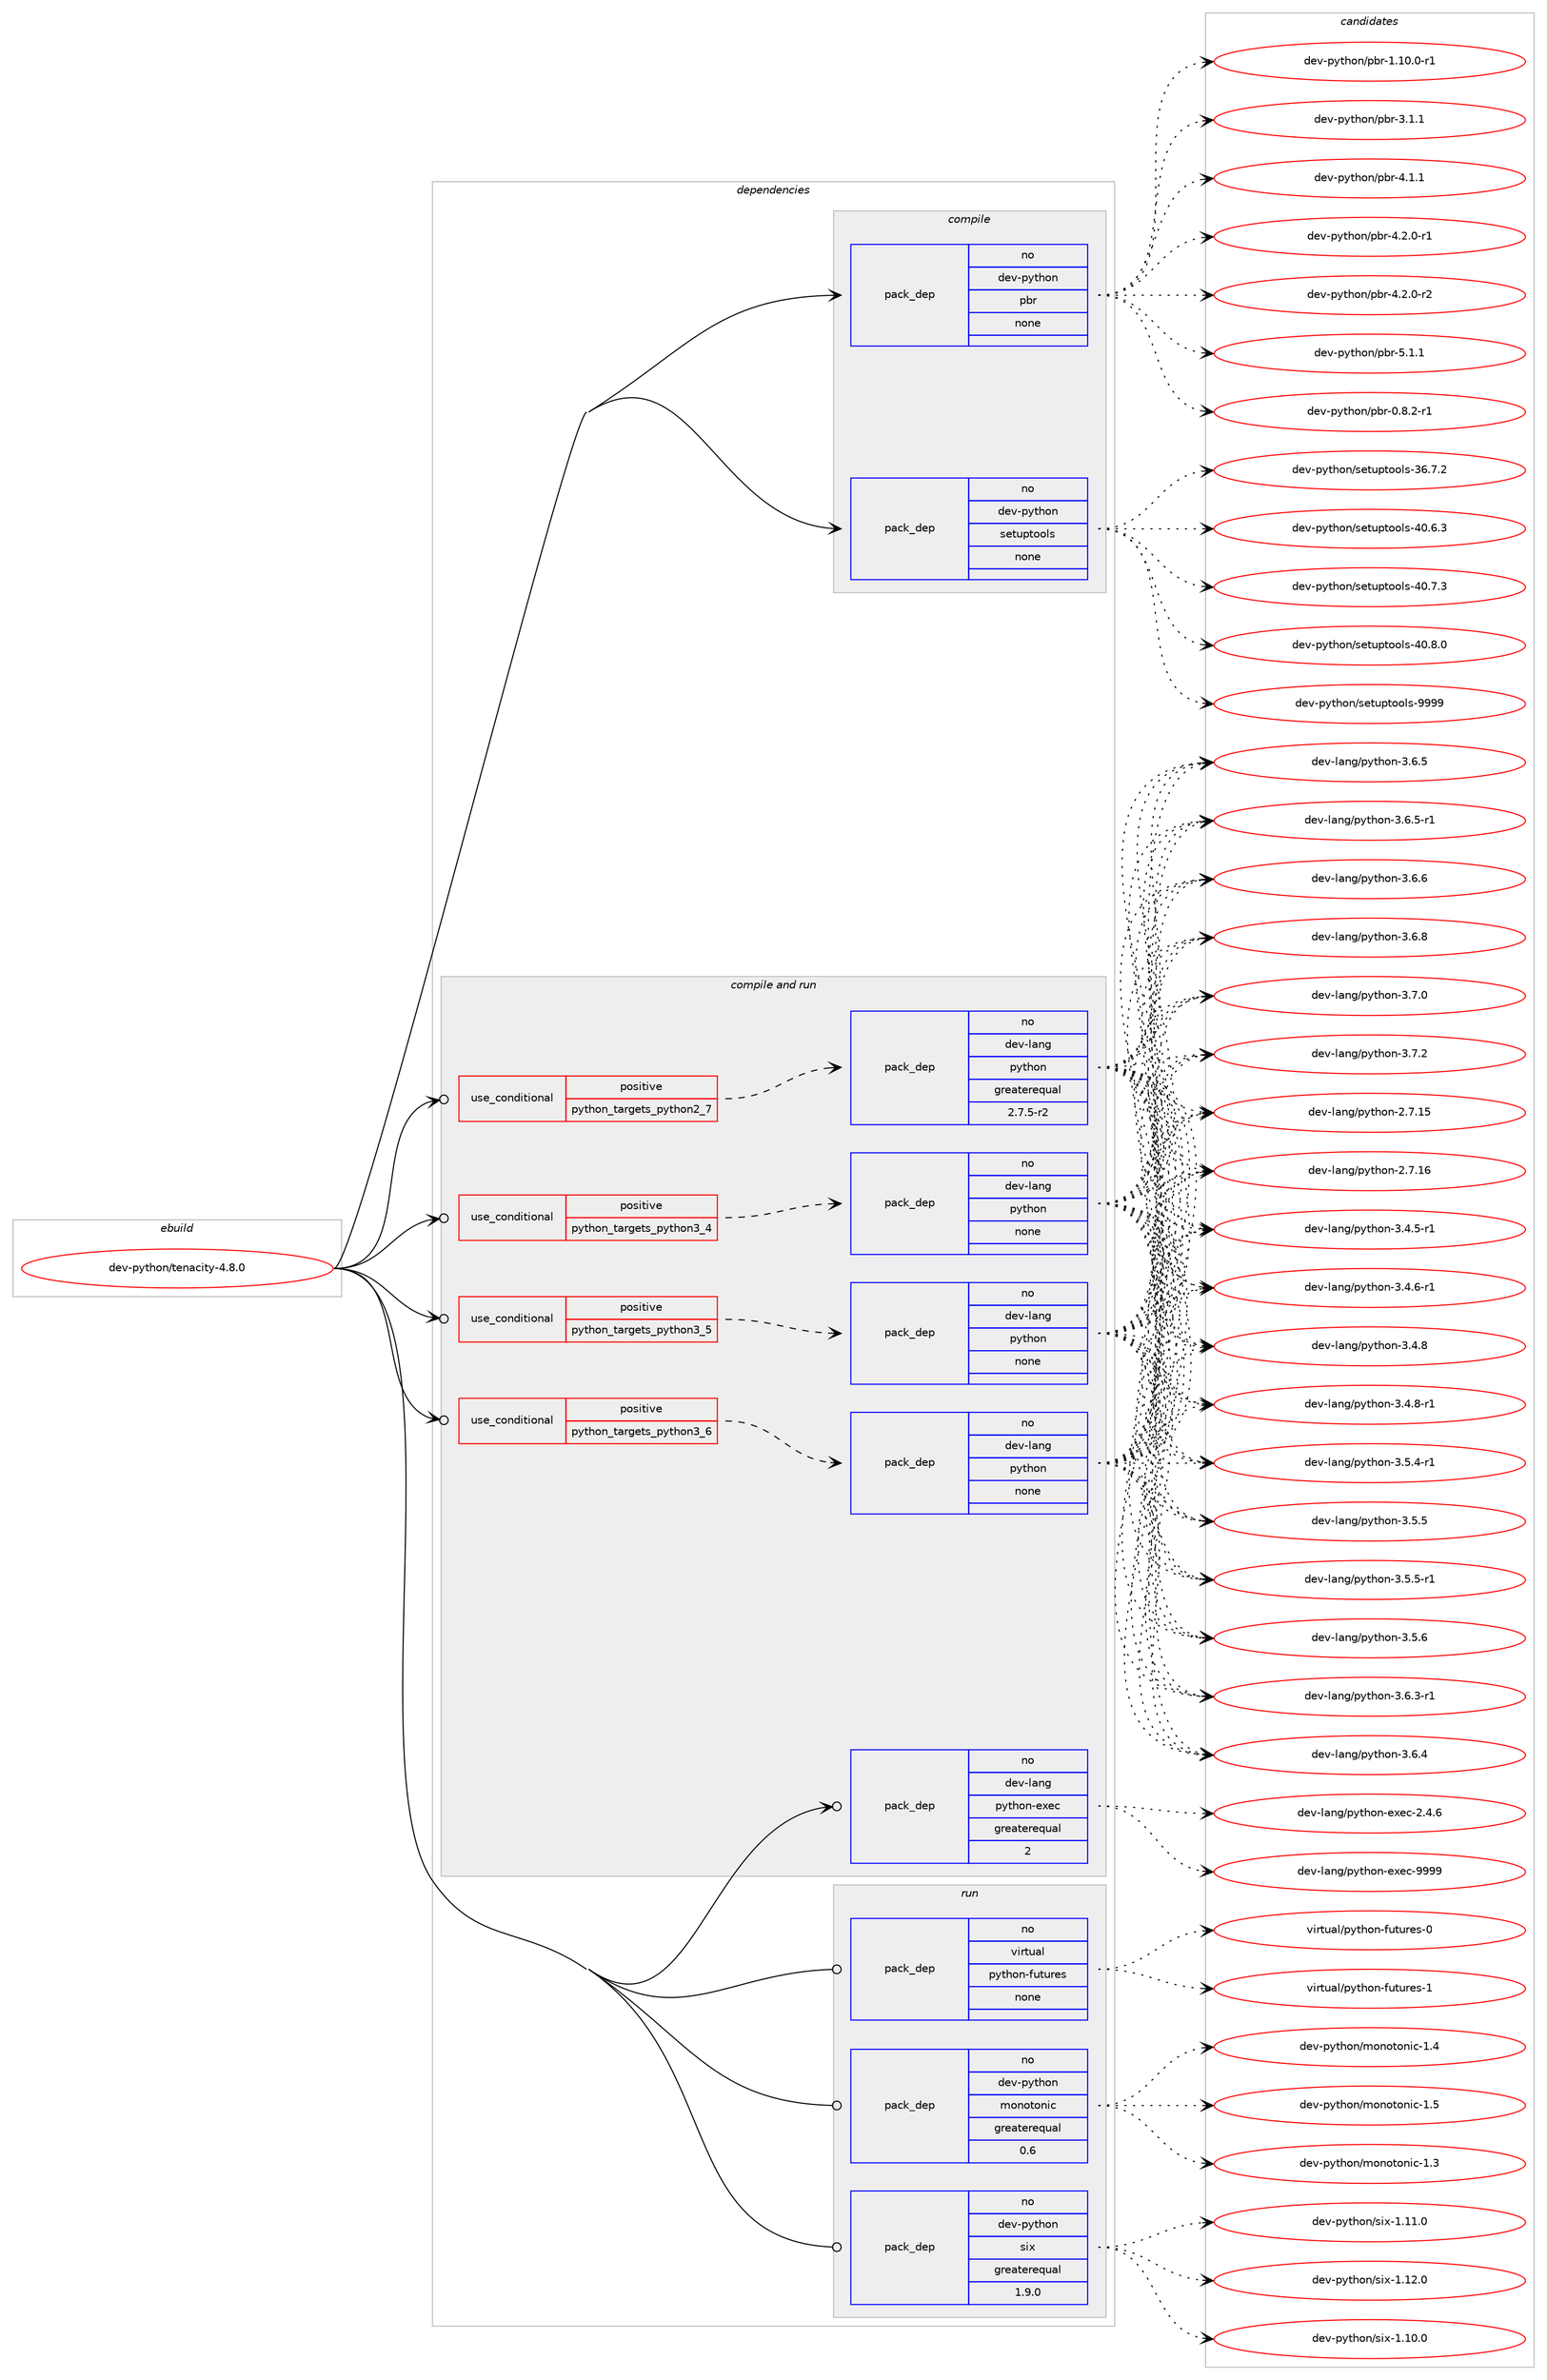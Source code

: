 digraph prolog {

# *************
# Graph options
# *************

newrank=true;
concentrate=true;
compound=true;
graph [rankdir=LR,fontname=Helvetica,fontsize=10,ranksep=1.5];#, ranksep=2.5, nodesep=0.2];
edge  [arrowhead=vee];
node  [fontname=Helvetica,fontsize=10];

# **********
# The ebuild
# **********

subgraph cluster_leftcol {
color=gray;
rank=same;
label=<<i>ebuild</i>>;
id [label="dev-python/tenacity-4.8.0", color=red, width=4, href="../dev-python/tenacity-4.8.0.svg"];
}

# ****************
# The dependencies
# ****************

subgraph cluster_midcol {
color=gray;
label=<<i>dependencies</i>>;
subgraph cluster_compile {
fillcolor="#eeeeee";
style=filled;
label=<<i>compile</i>>;
subgraph pack1035296 {
dependency1444301 [label=<<TABLE BORDER="0" CELLBORDER="1" CELLSPACING="0" CELLPADDING="4" WIDTH="220"><TR><TD ROWSPAN="6" CELLPADDING="30">pack_dep</TD></TR><TR><TD WIDTH="110">no</TD></TR><TR><TD>dev-python</TD></TR><TR><TD>pbr</TD></TR><TR><TD>none</TD></TR><TR><TD></TD></TR></TABLE>>, shape=none, color=blue];
}
id:e -> dependency1444301:w [weight=20,style="solid",arrowhead="vee"];
subgraph pack1035297 {
dependency1444302 [label=<<TABLE BORDER="0" CELLBORDER="1" CELLSPACING="0" CELLPADDING="4" WIDTH="220"><TR><TD ROWSPAN="6" CELLPADDING="30">pack_dep</TD></TR><TR><TD WIDTH="110">no</TD></TR><TR><TD>dev-python</TD></TR><TR><TD>setuptools</TD></TR><TR><TD>none</TD></TR><TR><TD></TD></TR></TABLE>>, shape=none, color=blue];
}
id:e -> dependency1444302:w [weight=20,style="solid",arrowhead="vee"];
}
subgraph cluster_compileandrun {
fillcolor="#eeeeee";
style=filled;
label=<<i>compile and run</i>>;
subgraph cond385642 {
dependency1444303 [label=<<TABLE BORDER="0" CELLBORDER="1" CELLSPACING="0" CELLPADDING="4"><TR><TD ROWSPAN="3" CELLPADDING="10">use_conditional</TD></TR><TR><TD>positive</TD></TR><TR><TD>python_targets_python2_7</TD></TR></TABLE>>, shape=none, color=red];
subgraph pack1035298 {
dependency1444304 [label=<<TABLE BORDER="0" CELLBORDER="1" CELLSPACING="0" CELLPADDING="4" WIDTH="220"><TR><TD ROWSPAN="6" CELLPADDING="30">pack_dep</TD></TR><TR><TD WIDTH="110">no</TD></TR><TR><TD>dev-lang</TD></TR><TR><TD>python</TD></TR><TR><TD>greaterequal</TD></TR><TR><TD>2.7.5-r2</TD></TR></TABLE>>, shape=none, color=blue];
}
dependency1444303:e -> dependency1444304:w [weight=20,style="dashed",arrowhead="vee"];
}
id:e -> dependency1444303:w [weight=20,style="solid",arrowhead="odotvee"];
subgraph cond385643 {
dependency1444305 [label=<<TABLE BORDER="0" CELLBORDER="1" CELLSPACING="0" CELLPADDING="4"><TR><TD ROWSPAN="3" CELLPADDING="10">use_conditional</TD></TR><TR><TD>positive</TD></TR><TR><TD>python_targets_python3_4</TD></TR></TABLE>>, shape=none, color=red];
subgraph pack1035299 {
dependency1444306 [label=<<TABLE BORDER="0" CELLBORDER="1" CELLSPACING="0" CELLPADDING="4" WIDTH="220"><TR><TD ROWSPAN="6" CELLPADDING="30">pack_dep</TD></TR><TR><TD WIDTH="110">no</TD></TR><TR><TD>dev-lang</TD></TR><TR><TD>python</TD></TR><TR><TD>none</TD></TR><TR><TD></TD></TR></TABLE>>, shape=none, color=blue];
}
dependency1444305:e -> dependency1444306:w [weight=20,style="dashed",arrowhead="vee"];
}
id:e -> dependency1444305:w [weight=20,style="solid",arrowhead="odotvee"];
subgraph cond385644 {
dependency1444307 [label=<<TABLE BORDER="0" CELLBORDER="1" CELLSPACING="0" CELLPADDING="4"><TR><TD ROWSPAN="3" CELLPADDING="10">use_conditional</TD></TR><TR><TD>positive</TD></TR><TR><TD>python_targets_python3_5</TD></TR></TABLE>>, shape=none, color=red];
subgraph pack1035300 {
dependency1444308 [label=<<TABLE BORDER="0" CELLBORDER="1" CELLSPACING="0" CELLPADDING="4" WIDTH="220"><TR><TD ROWSPAN="6" CELLPADDING="30">pack_dep</TD></TR><TR><TD WIDTH="110">no</TD></TR><TR><TD>dev-lang</TD></TR><TR><TD>python</TD></TR><TR><TD>none</TD></TR><TR><TD></TD></TR></TABLE>>, shape=none, color=blue];
}
dependency1444307:e -> dependency1444308:w [weight=20,style="dashed",arrowhead="vee"];
}
id:e -> dependency1444307:w [weight=20,style="solid",arrowhead="odotvee"];
subgraph cond385645 {
dependency1444309 [label=<<TABLE BORDER="0" CELLBORDER="1" CELLSPACING="0" CELLPADDING="4"><TR><TD ROWSPAN="3" CELLPADDING="10">use_conditional</TD></TR><TR><TD>positive</TD></TR><TR><TD>python_targets_python3_6</TD></TR></TABLE>>, shape=none, color=red];
subgraph pack1035301 {
dependency1444310 [label=<<TABLE BORDER="0" CELLBORDER="1" CELLSPACING="0" CELLPADDING="4" WIDTH="220"><TR><TD ROWSPAN="6" CELLPADDING="30">pack_dep</TD></TR><TR><TD WIDTH="110">no</TD></TR><TR><TD>dev-lang</TD></TR><TR><TD>python</TD></TR><TR><TD>none</TD></TR><TR><TD></TD></TR></TABLE>>, shape=none, color=blue];
}
dependency1444309:e -> dependency1444310:w [weight=20,style="dashed",arrowhead="vee"];
}
id:e -> dependency1444309:w [weight=20,style="solid",arrowhead="odotvee"];
subgraph pack1035302 {
dependency1444311 [label=<<TABLE BORDER="0" CELLBORDER="1" CELLSPACING="0" CELLPADDING="4" WIDTH="220"><TR><TD ROWSPAN="6" CELLPADDING="30">pack_dep</TD></TR><TR><TD WIDTH="110">no</TD></TR><TR><TD>dev-lang</TD></TR><TR><TD>python-exec</TD></TR><TR><TD>greaterequal</TD></TR><TR><TD>2</TD></TR></TABLE>>, shape=none, color=blue];
}
id:e -> dependency1444311:w [weight=20,style="solid",arrowhead="odotvee"];
}
subgraph cluster_run {
fillcolor="#eeeeee";
style=filled;
label=<<i>run</i>>;
subgraph pack1035303 {
dependency1444312 [label=<<TABLE BORDER="0" CELLBORDER="1" CELLSPACING="0" CELLPADDING="4" WIDTH="220"><TR><TD ROWSPAN="6" CELLPADDING="30">pack_dep</TD></TR><TR><TD WIDTH="110">no</TD></TR><TR><TD>dev-python</TD></TR><TR><TD>monotonic</TD></TR><TR><TD>greaterequal</TD></TR><TR><TD>0.6</TD></TR></TABLE>>, shape=none, color=blue];
}
id:e -> dependency1444312:w [weight=20,style="solid",arrowhead="odot"];
subgraph pack1035304 {
dependency1444313 [label=<<TABLE BORDER="0" CELLBORDER="1" CELLSPACING="0" CELLPADDING="4" WIDTH="220"><TR><TD ROWSPAN="6" CELLPADDING="30">pack_dep</TD></TR><TR><TD WIDTH="110">no</TD></TR><TR><TD>dev-python</TD></TR><TR><TD>six</TD></TR><TR><TD>greaterequal</TD></TR><TR><TD>1.9.0</TD></TR></TABLE>>, shape=none, color=blue];
}
id:e -> dependency1444313:w [weight=20,style="solid",arrowhead="odot"];
subgraph pack1035305 {
dependency1444314 [label=<<TABLE BORDER="0" CELLBORDER="1" CELLSPACING="0" CELLPADDING="4" WIDTH="220"><TR><TD ROWSPAN="6" CELLPADDING="30">pack_dep</TD></TR><TR><TD WIDTH="110">no</TD></TR><TR><TD>virtual</TD></TR><TR><TD>python-futures</TD></TR><TR><TD>none</TD></TR><TR><TD></TD></TR></TABLE>>, shape=none, color=blue];
}
id:e -> dependency1444314:w [weight=20,style="solid",arrowhead="odot"];
}
}

# **************
# The candidates
# **************

subgraph cluster_choices {
rank=same;
color=gray;
label=<<i>candidates</i>>;

subgraph choice1035296 {
color=black;
nodesep=1;
choice1001011184511212111610411111047112981144548465646504511449 [label="dev-python/pbr-0.8.2-r1", color=red, width=4,href="../dev-python/pbr-0.8.2-r1.svg"];
choice100101118451121211161041111104711298114454946494846484511449 [label="dev-python/pbr-1.10.0-r1", color=red, width=4,href="../dev-python/pbr-1.10.0-r1.svg"];
choice100101118451121211161041111104711298114455146494649 [label="dev-python/pbr-3.1.1", color=red, width=4,href="../dev-python/pbr-3.1.1.svg"];
choice100101118451121211161041111104711298114455246494649 [label="dev-python/pbr-4.1.1", color=red, width=4,href="../dev-python/pbr-4.1.1.svg"];
choice1001011184511212111610411111047112981144552465046484511449 [label="dev-python/pbr-4.2.0-r1", color=red, width=4,href="../dev-python/pbr-4.2.0-r1.svg"];
choice1001011184511212111610411111047112981144552465046484511450 [label="dev-python/pbr-4.2.0-r2", color=red, width=4,href="../dev-python/pbr-4.2.0-r2.svg"];
choice100101118451121211161041111104711298114455346494649 [label="dev-python/pbr-5.1.1", color=red, width=4,href="../dev-python/pbr-5.1.1.svg"];
dependency1444301:e -> choice1001011184511212111610411111047112981144548465646504511449:w [style=dotted,weight="100"];
dependency1444301:e -> choice100101118451121211161041111104711298114454946494846484511449:w [style=dotted,weight="100"];
dependency1444301:e -> choice100101118451121211161041111104711298114455146494649:w [style=dotted,weight="100"];
dependency1444301:e -> choice100101118451121211161041111104711298114455246494649:w [style=dotted,weight="100"];
dependency1444301:e -> choice1001011184511212111610411111047112981144552465046484511449:w [style=dotted,weight="100"];
dependency1444301:e -> choice1001011184511212111610411111047112981144552465046484511450:w [style=dotted,weight="100"];
dependency1444301:e -> choice100101118451121211161041111104711298114455346494649:w [style=dotted,weight="100"];
}
subgraph choice1035297 {
color=black;
nodesep=1;
choice100101118451121211161041111104711510111611711211611111110811545515446554650 [label="dev-python/setuptools-36.7.2", color=red, width=4,href="../dev-python/setuptools-36.7.2.svg"];
choice100101118451121211161041111104711510111611711211611111110811545524846544651 [label="dev-python/setuptools-40.6.3", color=red, width=4,href="../dev-python/setuptools-40.6.3.svg"];
choice100101118451121211161041111104711510111611711211611111110811545524846554651 [label="dev-python/setuptools-40.7.3", color=red, width=4,href="../dev-python/setuptools-40.7.3.svg"];
choice100101118451121211161041111104711510111611711211611111110811545524846564648 [label="dev-python/setuptools-40.8.0", color=red, width=4,href="../dev-python/setuptools-40.8.0.svg"];
choice10010111845112121116104111110471151011161171121161111111081154557575757 [label="dev-python/setuptools-9999", color=red, width=4,href="../dev-python/setuptools-9999.svg"];
dependency1444302:e -> choice100101118451121211161041111104711510111611711211611111110811545515446554650:w [style=dotted,weight="100"];
dependency1444302:e -> choice100101118451121211161041111104711510111611711211611111110811545524846544651:w [style=dotted,weight="100"];
dependency1444302:e -> choice100101118451121211161041111104711510111611711211611111110811545524846554651:w [style=dotted,weight="100"];
dependency1444302:e -> choice100101118451121211161041111104711510111611711211611111110811545524846564648:w [style=dotted,weight="100"];
dependency1444302:e -> choice10010111845112121116104111110471151011161171121161111111081154557575757:w [style=dotted,weight="100"];
}
subgraph choice1035298 {
color=black;
nodesep=1;
choice10010111845108971101034711212111610411111045504655464953 [label="dev-lang/python-2.7.15", color=red, width=4,href="../dev-lang/python-2.7.15.svg"];
choice10010111845108971101034711212111610411111045504655464954 [label="dev-lang/python-2.7.16", color=red, width=4,href="../dev-lang/python-2.7.16.svg"];
choice1001011184510897110103471121211161041111104551465246534511449 [label="dev-lang/python-3.4.5-r1", color=red, width=4,href="../dev-lang/python-3.4.5-r1.svg"];
choice1001011184510897110103471121211161041111104551465246544511449 [label="dev-lang/python-3.4.6-r1", color=red, width=4,href="../dev-lang/python-3.4.6-r1.svg"];
choice100101118451089711010347112121116104111110455146524656 [label="dev-lang/python-3.4.8", color=red, width=4,href="../dev-lang/python-3.4.8.svg"];
choice1001011184510897110103471121211161041111104551465246564511449 [label="dev-lang/python-3.4.8-r1", color=red, width=4,href="../dev-lang/python-3.4.8-r1.svg"];
choice1001011184510897110103471121211161041111104551465346524511449 [label="dev-lang/python-3.5.4-r1", color=red, width=4,href="../dev-lang/python-3.5.4-r1.svg"];
choice100101118451089711010347112121116104111110455146534653 [label="dev-lang/python-3.5.5", color=red, width=4,href="../dev-lang/python-3.5.5.svg"];
choice1001011184510897110103471121211161041111104551465346534511449 [label="dev-lang/python-3.5.5-r1", color=red, width=4,href="../dev-lang/python-3.5.5-r1.svg"];
choice100101118451089711010347112121116104111110455146534654 [label="dev-lang/python-3.5.6", color=red, width=4,href="../dev-lang/python-3.5.6.svg"];
choice1001011184510897110103471121211161041111104551465446514511449 [label="dev-lang/python-3.6.3-r1", color=red, width=4,href="../dev-lang/python-3.6.3-r1.svg"];
choice100101118451089711010347112121116104111110455146544652 [label="dev-lang/python-3.6.4", color=red, width=4,href="../dev-lang/python-3.6.4.svg"];
choice100101118451089711010347112121116104111110455146544653 [label="dev-lang/python-3.6.5", color=red, width=4,href="../dev-lang/python-3.6.5.svg"];
choice1001011184510897110103471121211161041111104551465446534511449 [label="dev-lang/python-3.6.5-r1", color=red, width=4,href="../dev-lang/python-3.6.5-r1.svg"];
choice100101118451089711010347112121116104111110455146544654 [label="dev-lang/python-3.6.6", color=red, width=4,href="../dev-lang/python-3.6.6.svg"];
choice100101118451089711010347112121116104111110455146544656 [label="dev-lang/python-3.6.8", color=red, width=4,href="../dev-lang/python-3.6.8.svg"];
choice100101118451089711010347112121116104111110455146554648 [label="dev-lang/python-3.7.0", color=red, width=4,href="../dev-lang/python-3.7.0.svg"];
choice100101118451089711010347112121116104111110455146554650 [label="dev-lang/python-3.7.2", color=red, width=4,href="../dev-lang/python-3.7.2.svg"];
dependency1444304:e -> choice10010111845108971101034711212111610411111045504655464953:w [style=dotted,weight="100"];
dependency1444304:e -> choice10010111845108971101034711212111610411111045504655464954:w [style=dotted,weight="100"];
dependency1444304:e -> choice1001011184510897110103471121211161041111104551465246534511449:w [style=dotted,weight="100"];
dependency1444304:e -> choice1001011184510897110103471121211161041111104551465246544511449:w [style=dotted,weight="100"];
dependency1444304:e -> choice100101118451089711010347112121116104111110455146524656:w [style=dotted,weight="100"];
dependency1444304:e -> choice1001011184510897110103471121211161041111104551465246564511449:w [style=dotted,weight="100"];
dependency1444304:e -> choice1001011184510897110103471121211161041111104551465346524511449:w [style=dotted,weight="100"];
dependency1444304:e -> choice100101118451089711010347112121116104111110455146534653:w [style=dotted,weight="100"];
dependency1444304:e -> choice1001011184510897110103471121211161041111104551465346534511449:w [style=dotted,weight="100"];
dependency1444304:e -> choice100101118451089711010347112121116104111110455146534654:w [style=dotted,weight="100"];
dependency1444304:e -> choice1001011184510897110103471121211161041111104551465446514511449:w [style=dotted,weight="100"];
dependency1444304:e -> choice100101118451089711010347112121116104111110455146544652:w [style=dotted,weight="100"];
dependency1444304:e -> choice100101118451089711010347112121116104111110455146544653:w [style=dotted,weight="100"];
dependency1444304:e -> choice1001011184510897110103471121211161041111104551465446534511449:w [style=dotted,weight="100"];
dependency1444304:e -> choice100101118451089711010347112121116104111110455146544654:w [style=dotted,weight="100"];
dependency1444304:e -> choice100101118451089711010347112121116104111110455146544656:w [style=dotted,weight="100"];
dependency1444304:e -> choice100101118451089711010347112121116104111110455146554648:w [style=dotted,weight="100"];
dependency1444304:e -> choice100101118451089711010347112121116104111110455146554650:w [style=dotted,weight="100"];
}
subgraph choice1035299 {
color=black;
nodesep=1;
choice10010111845108971101034711212111610411111045504655464953 [label="dev-lang/python-2.7.15", color=red, width=4,href="../dev-lang/python-2.7.15.svg"];
choice10010111845108971101034711212111610411111045504655464954 [label="dev-lang/python-2.7.16", color=red, width=4,href="../dev-lang/python-2.7.16.svg"];
choice1001011184510897110103471121211161041111104551465246534511449 [label="dev-lang/python-3.4.5-r1", color=red, width=4,href="../dev-lang/python-3.4.5-r1.svg"];
choice1001011184510897110103471121211161041111104551465246544511449 [label="dev-lang/python-3.4.6-r1", color=red, width=4,href="../dev-lang/python-3.4.6-r1.svg"];
choice100101118451089711010347112121116104111110455146524656 [label="dev-lang/python-3.4.8", color=red, width=4,href="../dev-lang/python-3.4.8.svg"];
choice1001011184510897110103471121211161041111104551465246564511449 [label="dev-lang/python-3.4.8-r1", color=red, width=4,href="../dev-lang/python-3.4.8-r1.svg"];
choice1001011184510897110103471121211161041111104551465346524511449 [label="dev-lang/python-3.5.4-r1", color=red, width=4,href="../dev-lang/python-3.5.4-r1.svg"];
choice100101118451089711010347112121116104111110455146534653 [label="dev-lang/python-3.5.5", color=red, width=4,href="../dev-lang/python-3.5.5.svg"];
choice1001011184510897110103471121211161041111104551465346534511449 [label="dev-lang/python-3.5.5-r1", color=red, width=4,href="../dev-lang/python-3.5.5-r1.svg"];
choice100101118451089711010347112121116104111110455146534654 [label="dev-lang/python-3.5.6", color=red, width=4,href="../dev-lang/python-3.5.6.svg"];
choice1001011184510897110103471121211161041111104551465446514511449 [label="dev-lang/python-3.6.3-r1", color=red, width=4,href="../dev-lang/python-3.6.3-r1.svg"];
choice100101118451089711010347112121116104111110455146544652 [label="dev-lang/python-3.6.4", color=red, width=4,href="../dev-lang/python-3.6.4.svg"];
choice100101118451089711010347112121116104111110455146544653 [label="dev-lang/python-3.6.5", color=red, width=4,href="../dev-lang/python-3.6.5.svg"];
choice1001011184510897110103471121211161041111104551465446534511449 [label="dev-lang/python-3.6.5-r1", color=red, width=4,href="../dev-lang/python-3.6.5-r1.svg"];
choice100101118451089711010347112121116104111110455146544654 [label="dev-lang/python-3.6.6", color=red, width=4,href="../dev-lang/python-3.6.6.svg"];
choice100101118451089711010347112121116104111110455146544656 [label="dev-lang/python-3.6.8", color=red, width=4,href="../dev-lang/python-3.6.8.svg"];
choice100101118451089711010347112121116104111110455146554648 [label="dev-lang/python-3.7.0", color=red, width=4,href="../dev-lang/python-3.7.0.svg"];
choice100101118451089711010347112121116104111110455146554650 [label="dev-lang/python-3.7.2", color=red, width=4,href="../dev-lang/python-3.7.2.svg"];
dependency1444306:e -> choice10010111845108971101034711212111610411111045504655464953:w [style=dotted,weight="100"];
dependency1444306:e -> choice10010111845108971101034711212111610411111045504655464954:w [style=dotted,weight="100"];
dependency1444306:e -> choice1001011184510897110103471121211161041111104551465246534511449:w [style=dotted,weight="100"];
dependency1444306:e -> choice1001011184510897110103471121211161041111104551465246544511449:w [style=dotted,weight="100"];
dependency1444306:e -> choice100101118451089711010347112121116104111110455146524656:w [style=dotted,weight="100"];
dependency1444306:e -> choice1001011184510897110103471121211161041111104551465246564511449:w [style=dotted,weight="100"];
dependency1444306:e -> choice1001011184510897110103471121211161041111104551465346524511449:w [style=dotted,weight="100"];
dependency1444306:e -> choice100101118451089711010347112121116104111110455146534653:w [style=dotted,weight="100"];
dependency1444306:e -> choice1001011184510897110103471121211161041111104551465346534511449:w [style=dotted,weight="100"];
dependency1444306:e -> choice100101118451089711010347112121116104111110455146534654:w [style=dotted,weight="100"];
dependency1444306:e -> choice1001011184510897110103471121211161041111104551465446514511449:w [style=dotted,weight="100"];
dependency1444306:e -> choice100101118451089711010347112121116104111110455146544652:w [style=dotted,weight="100"];
dependency1444306:e -> choice100101118451089711010347112121116104111110455146544653:w [style=dotted,weight="100"];
dependency1444306:e -> choice1001011184510897110103471121211161041111104551465446534511449:w [style=dotted,weight="100"];
dependency1444306:e -> choice100101118451089711010347112121116104111110455146544654:w [style=dotted,weight="100"];
dependency1444306:e -> choice100101118451089711010347112121116104111110455146544656:w [style=dotted,weight="100"];
dependency1444306:e -> choice100101118451089711010347112121116104111110455146554648:w [style=dotted,weight="100"];
dependency1444306:e -> choice100101118451089711010347112121116104111110455146554650:w [style=dotted,weight="100"];
}
subgraph choice1035300 {
color=black;
nodesep=1;
choice10010111845108971101034711212111610411111045504655464953 [label="dev-lang/python-2.7.15", color=red, width=4,href="../dev-lang/python-2.7.15.svg"];
choice10010111845108971101034711212111610411111045504655464954 [label="dev-lang/python-2.7.16", color=red, width=4,href="../dev-lang/python-2.7.16.svg"];
choice1001011184510897110103471121211161041111104551465246534511449 [label="dev-lang/python-3.4.5-r1", color=red, width=4,href="../dev-lang/python-3.4.5-r1.svg"];
choice1001011184510897110103471121211161041111104551465246544511449 [label="dev-lang/python-3.4.6-r1", color=red, width=4,href="../dev-lang/python-3.4.6-r1.svg"];
choice100101118451089711010347112121116104111110455146524656 [label="dev-lang/python-3.4.8", color=red, width=4,href="../dev-lang/python-3.4.8.svg"];
choice1001011184510897110103471121211161041111104551465246564511449 [label="dev-lang/python-3.4.8-r1", color=red, width=4,href="../dev-lang/python-3.4.8-r1.svg"];
choice1001011184510897110103471121211161041111104551465346524511449 [label="dev-lang/python-3.5.4-r1", color=red, width=4,href="../dev-lang/python-3.5.4-r1.svg"];
choice100101118451089711010347112121116104111110455146534653 [label="dev-lang/python-3.5.5", color=red, width=4,href="../dev-lang/python-3.5.5.svg"];
choice1001011184510897110103471121211161041111104551465346534511449 [label="dev-lang/python-3.5.5-r1", color=red, width=4,href="../dev-lang/python-3.5.5-r1.svg"];
choice100101118451089711010347112121116104111110455146534654 [label="dev-lang/python-3.5.6", color=red, width=4,href="../dev-lang/python-3.5.6.svg"];
choice1001011184510897110103471121211161041111104551465446514511449 [label="dev-lang/python-3.6.3-r1", color=red, width=4,href="../dev-lang/python-3.6.3-r1.svg"];
choice100101118451089711010347112121116104111110455146544652 [label="dev-lang/python-3.6.4", color=red, width=4,href="../dev-lang/python-3.6.4.svg"];
choice100101118451089711010347112121116104111110455146544653 [label="dev-lang/python-3.6.5", color=red, width=4,href="../dev-lang/python-3.6.5.svg"];
choice1001011184510897110103471121211161041111104551465446534511449 [label="dev-lang/python-3.6.5-r1", color=red, width=4,href="../dev-lang/python-3.6.5-r1.svg"];
choice100101118451089711010347112121116104111110455146544654 [label="dev-lang/python-3.6.6", color=red, width=4,href="../dev-lang/python-3.6.6.svg"];
choice100101118451089711010347112121116104111110455146544656 [label="dev-lang/python-3.6.8", color=red, width=4,href="../dev-lang/python-3.6.8.svg"];
choice100101118451089711010347112121116104111110455146554648 [label="dev-lang/python-3.7.0", color=red, width=4,href="../dev-lang/python-3.7.0.svg"];
choice100101118451089711010347112121116104111110455146554650 [label="dev-lang/python-3.7.2", color=red, width=4,href="../dev-lang/python-3.7.2.svg"];
dependency1444308:e -> choice10010111845108971101034711212111610411111045504655464953:w [style=dotted,weight="100"];
dependency1444308:e -> choice10010111845108971101034711212111610411111045504655464954:w [style=dotted,weight="100"];
dependency1444308:e -> choice1001011184510897110103471121211161041111104551465246534511449:w [style=dotted,weight="100"];
dependency1444308:e -> choice1001011184510897110103471121211161041111104551465246544511449:w [style=dotted,weight="100"];
dependency1444308:e -> choice100101118451089711010347112121116104111110455146524656:w [style=dotted,weight="100"];
dependency1444308:e -> choice1001011184510897110103471121211161041111104551465246564511449:w [style=dotted,weight="100"];
dependency1444308:e -> choice1001011184510897110103471121211161041111104551465346524511449:w [style=dotted,weight="100"];
dependency1444308:e -> choice100101118451089711010347112121116104111110455146534653:w [style=dotted,weight="100"];
dependency1444308:e -> choice1001011184510897110103471121211161041111104551465346534511449:w [style=dotted,weight="100"];
dependency1444308:e -> choice100101118451089711010347112121116104111110455146534654:w [style=dotted,weight="100"];
dependency1444308:e -> choice1001011184510897110103471121211161041111104551465446514511449:w [style=dotted,weight="100"];
dependency1444308:e -> choice100101118451089711010347112121116104111110455146544652:w [style=dotted,weight="100"];
dependency1444308:e -> choice100101118451089711010347112121116104111110455146544653:w [style=dotted,weight="100"];
dependency1444308:e -> choice1001011184510897110103471121211161041111104551465446534511449:w [style=dotted,weight="100"];
dependency1444308:e -> choice100101118451089711010347112121116104111110455146544654:w [style=dotted,weight="100"];
dependency1444308:e -> choice100101118451089711010347112121116104111110455146544656:w [style=dotted,weight="100"];
dependency1444308:e -> choice100101118451089711010347112121116104111110455146554648:w [style=dotted,weight="100"];
dependency1444308:e -> choice100101118451089711010347112121116104111110455146554650:w [style=dotted,weight="100"];
}
subgraph choice1035301 {
color=black;
nodesep=1;
choice10010111845108971101034711212111610411111045504655464953 [label="dev-lang/python-2.7.15", color=red, width=4,href="../dev-lang/python-2.7.15.svg"];
choice10010111845108971101034711212111610411111045504655464954 [label="dev-lang/python-2.7.16", color=red, width=4,href="../dev-lang/python-2.7.16.svg"];
choice1001011184510897110103471121211161041111104551465246534511449 [label="dev-lang/python-3.4.5-r1", color=red, width=4,href="../dev-lang/python-3.4.5-r1.svg"];
choice1001011184510897110103471121211161041111104551465246544511449 [label="dev-lang/python-3.4.6-r1", color=red, width=4,href="../dev-lang/python-3.4.6-r1.svg"];
choice100101118451089711010347112121116104111110455146524656 [label="dev-lang/python-3.4.8", color=red, width=4,href="../dev-lang/python-3.4.8.svg"];
choice1001011184510897110103471121211161041111104551465246564511449 [label="dev-lang/python-3.4.8-r1", color=red, width=4,href="../dev-lang/python-3.4.8-r1.svg"];
choice1001011184510897110103471121211161041111104551465346524511449 [label="dev-lang/python-3.5.4-r1", color=red, width=4,href="../dev-lang/python-3.5.4-r1.svg"];
choice100101118451089711010347112121116104111110455146534653 [label="dev-lang/python-3.5.5", color=red, width=4,href="../dev-lang/python-3.5.5.svg"];
choice1001011184510897110103471121211161041111104551465346534511449 [label="dev-lang/python-3.5.5-r1", color=red, width=4,href="../dev-lang/python-3.5.5-r1.svg"];
choice100101118451089711010347112121116104111110455146534654 [label="dev-lang/python-3.5.6", color=red, width=4,href="../dev-lang/python-3.5.6.svg"];
choice1001011184510897110103471121211161041111104551465446514511449 [label="dev-lang/python-3.6.3-r1", color=red, width=4,href="../dev-lang/python-3.6.3-r1.svg"];
choice100101118451089711010347112121116104111110455146544652 [label="dev-lang/python-3.6.4", color=red, width=4,href="../dev-lang/python-3.6.4.svg"];
choice100101118451089711010347112121116104111110455146544653 [label="dev-lang/python-3.6.5", color=red, width=4,href="../dev-lang/python-3.6.5.svg"];
choice1001011184510897110103471121211161041111104551465446534511449 [label="dev-lang/python-3.6.5-r1", color=red, width=4,href="../dev-lang/python-3.6.5-r1.svg"];
choice100101118451089711010347112121116104111110455146544654 [label="dev-lang/python-3.6.6", color=red, width=4,href="../dev-lang/python-3.6.6.svg"];
choice100101118451089711010347112121116104111110455146544656 [label="dev-lang/python-3.6.8", color=red, width=4,href="../dev-lang/python-3.6.8.svg"];
choice100101118451089711010347112121116104111110455146554648 [label="dev-lang/python-3.7.0", color=red, width=4,href="../dev-lang/python-3.7.0.svg"];
choice100101118451089711010347112121116104111110455146554650 [label="dev-lang/python-3.7.2", color=red, width=4,href="../dev-lang/python-3.7.2.svg"];
dependency1444310:e -> choice10010111845108971101034711212111610411111045504655464953:w [style=dotted,weight="100"];
dependency1444310:e -> choice10010111845108971101034711212111610411111045504655464954:w [style=dotted,weight="100"];
dependency1444310:e -> choice1001011184510897110103471121211161041111104551465246534511449:w [style=dotted,weight="100"];
dependency1444310:e -> choice1001011184510897110103471121211161041111104551465246544511449:w [style=dotted,weight="100"];
dependency1444310:e -> choice100101118451089711010347112121116104111110455146524656:w [style=dotted,weight="100"];
dependency1444310:e -> choice1001011184510897110103471121211161041111104551465246564511449:w [style=dotted,weight="100"];
dependency1444310:e -> choice1001011184510897110103471121211161041111104551465346524511449:w [style=dotted,weight="100"];
dependency1444310:e -> choice100101118451089711010347112121116104111110455146534653:w [style=dotted,weight="100"];
dependency1444310:e -> choice1001011184510897110103471121211161041111104551465346534511449:w [style=dotted,weight="100"];
dependency1444310:e -> choice100101118451089711010347112121116104111110455146534654:w [style=dotted,weight="100"];
dependency1444310:e -> choice1001011184510897110103471121211161041111104551465446514511449:w [style=dotted,weight="100"];
dependency1444310:e -> choice100101118451089711010347112121116104111110455146544652:w [style=dotted,weight="100"];
dependency1444310:e -> choice100101118451089711010347112121116104111110455146544653:w [style=dotted,weight="100"];
dependency1444310:e -> choice1001011184510897110103471121211161041111104551465446534511449:w [style=dotted,weight="100"];
dependency1444310:e -> choice100101118451089711010347112121116104111110455146544654:w [style=dotted,weight="100"];
dependency1444310:e -> choice100101118451089711010347112121116104111110455146544656:w [style=dotted,weight="100"];
dependency1444310:e -> choice100101118451089711010347112121116104111110455146554648:w [style=dotted,weight="100"];
dependency1444310:e -> choice100101118451089711010347112121116104111110455146554650:w [style=dotted,weight="100"];
}
subgraph choice1035302 {
color=black;
nodesep=1;
choice1001011184510897110103471121211161041111104510112010199455046524654 [label="dev-lang/python-exec-2.4.6", color=red, width=4,href="../dev-lang/python-exec-2.4.6.svg"];
choice10010111845108971101034711212111610411111045101120101994557575757 [label="dev-lang/python-exec-9999", color=red, width=4,href="../dev-lang/python-exec-9999.svg"];
dependency1444311:e -> choice1001011184510897110103471121211161041111104510112010199455046524654:w [style=dotted,weight="100"];
dependency1444311:e -> choice10010111845108971101034711212111610411111045101120101994557575757:w [style=dotted,weight="100"];
}
subgraph choice1035303 {
color=black;
nodesep=1;
choice10010111845112121116104111110471091111101111161111101059945494651 [label="dev-python/monotonic-1.3", color=red, width=4,href="../dev-python/monotonic-1.3.svg"];
choice10010111845112121116104111110471091111101111161111101059945494652 [label="dev-python/monotonic-1.4", color=red, width=4,href="../dev-python/monotonic-1.4.svg"];
choice10010111845112121116104111110471091111101111161111101059945494653 [label="dev-python/monotonic-1.5", color=red, width=4,href="../dev-python/monotonic-1.5.svg"];
dependency1444312:e -> choice10010111845112121116104111110471091111101111161111101059945494651:w [style=dotted,weight="100"];
dependency1444312:e -> choice10010111845112121116104111110471091111101111161111101059945494652:w [style=dotted,weight="100"];
dependency1444312:e -> choice10010111845112121116104111110471091111101111161111101059945494653:w [style=dotted,weight="100"];
}
subgraph choice1035304 {
color=black;
nodesep=1;
choice100101118451121211161041111104711510512045494649484648 [label="dev-python/six-1.10.0", color=red, width=4,href="../dev-python/six-1.10.0.svg"];
choice100101118451121211161041111104711510512045494649494648 [label="dev-python/six-1.11.0", color=red, width=4,href="../dev-python/six-1.11.0.svg"];
choice100101118451121211161041111104711510512045494649504648 [label="dev-python/six-1.12.0", color=red, width=4,href="../dev-python/six-1.12.0.svg"];
dependency1444313:e -> choice100101118451121211161041111104711510512045494649484648:w [style=dotted,weight="100"];
dependency1444313:e -> choice100101118451121211161041111104711510512045494649494648:w [style=dotted,weight="100"];
dependency1444313:e -> choice100101118451121211161041111104711510512045494649504648:w [style=dotted,weight="100"];
}
subgraph choice1035305 {
color=black;
nodesep=1;
choice1181051141161179710847112121116104111110451021171161171141011154548 [label="virtual/python-futures-0", color=red, width=4,href="../virtual/python-futures-0.svg"];
choice1181051141161179710847112121116104111110451021171161171141011154549 [label="virtual/python-futures-1", color=red, width=4,href="../virtual/python-futures-1.svg"];
dependency1444314:e -> choice1181051141161179710847112121116104111110451021171161171141011154548:w [style=dotted,weight="100"];
dependency1444314:e -> choice1181051141161179710847112121116104111110451021171161171141011154549:w [style=dotted,weight="100"];
}
}

}
